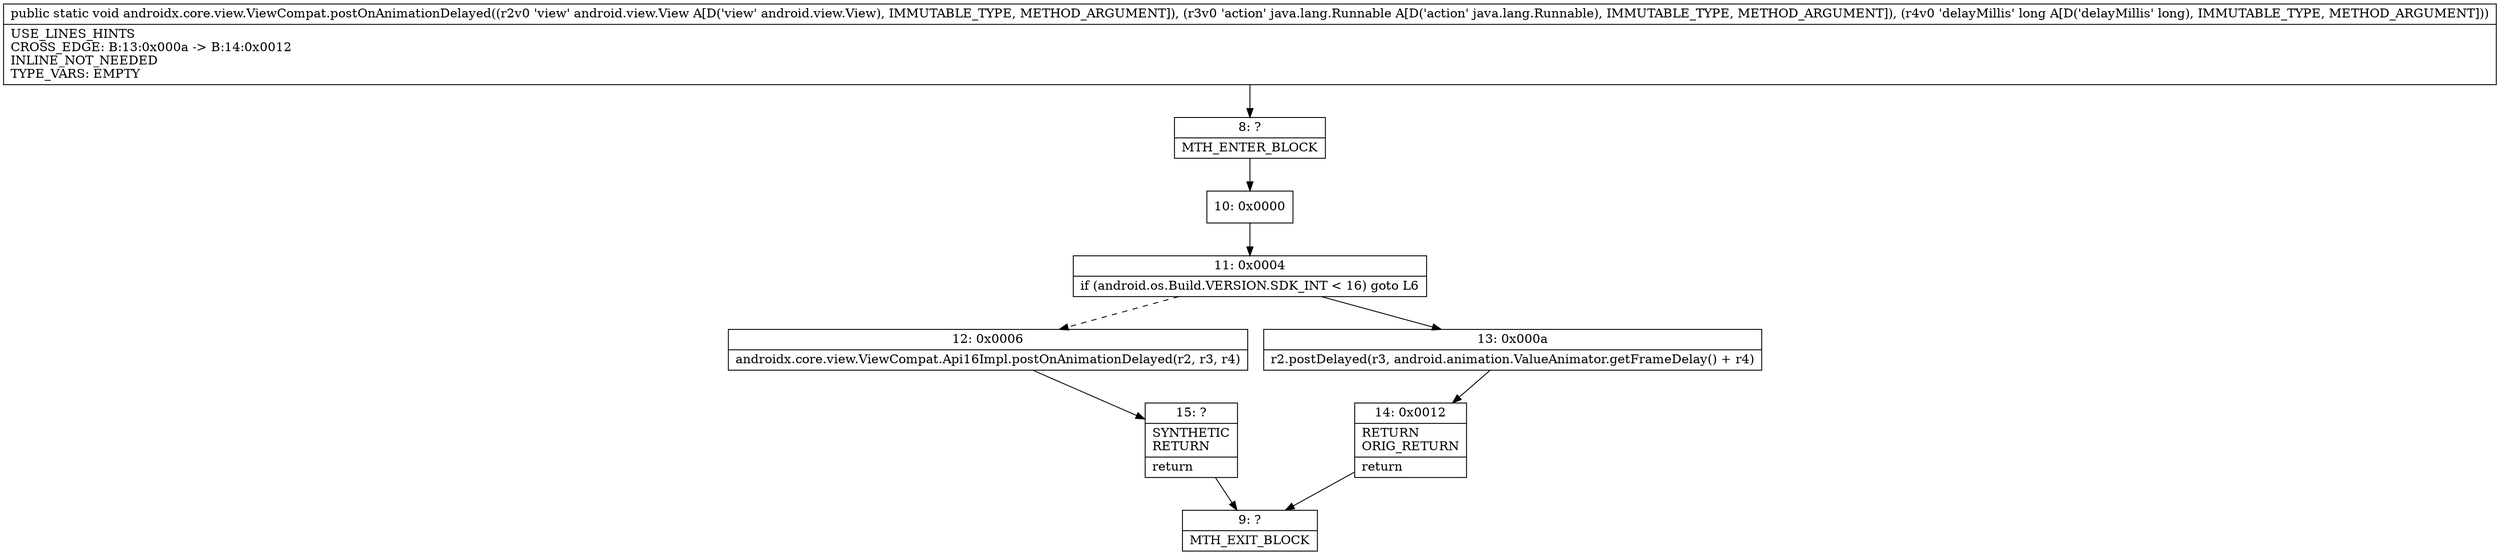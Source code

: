 digraph "CFG forandroidx.core.view.ViewCompat.postOnAnimationDelayed(Landroid\/view\/View;Ljava\/lang\/Runnable;J)V" {
Node_8 [shape=record,label="{8\:\ ?|MTH_ENTER_BLOCK\l}"];
Node_10 [shape=record,label="{10\:\ 0x0000}"];
Node_11 [shape=record,label="{11\:\ 0x0004|if (android.os.Build.VERSION.SDK_INT \< 16) goto L6\l}"];
Node_12 [shape=record,label="{12\:\ 0x0006|androidx.core.view.ViewCompat.Api16Impl.postOnAnimationDelayed(r2, r3, r4)\l}"];
Node_15 [shape=record,label="{15\:\ ?|SYNTHETIC\lRETURN\l|return\l}"];
Node_9 [shape=record,label="{9\:\ ?|MTH_EXIT_BLOCK\l}"];
Node_13 [shape=record,label="{13\:\ 0x000a|r2.postDelayed(r3, android.animation.ValueAnimator.getFrameDelay() + r4)\l}"];
Node_14 [shape=record,label="{14\:\ 0x0012|RETURN\lORIG_RETURN\l|return\l}"];
MethodNode[shape=record,label="{public static void androidx.core.view.ViewCompat.postOnAnimationDelayed((r2v0 'view' android.view.View A[D('view' android.view.View), IMMUTABLE_TYPE, METHOD_ARGUMENT]), (r3v0 'action' java.lang.Runnable A[D('action' java.lang.Runnable), IMMUTABLE_TYPE, METHOD_ARGUMENT]), (r4v0 'delayMillis' long A[D('delayMillis' long), IMMUTABLE_TYPE, METHOD_ARGUMENT]))  | USE_LINES_HINTS\lCROSS_EDGE: B:13:0x000a \-\> B:14:0x0012\lINLINE_NOT_NEEDED\lTYPE_VARS: EMPTY\l}"];
MethodNode -> Node_8;Node_8 -> Node_10;
Node_10 -> Node_11;
Node_11 -> Node_12[style=dashed];
Node_11 -> Node_13;
Node_12 -> Node_15;
Node_15 -> Node_9;
Node_13 -> Node_14;
Node_14 -> Node_9;
}

